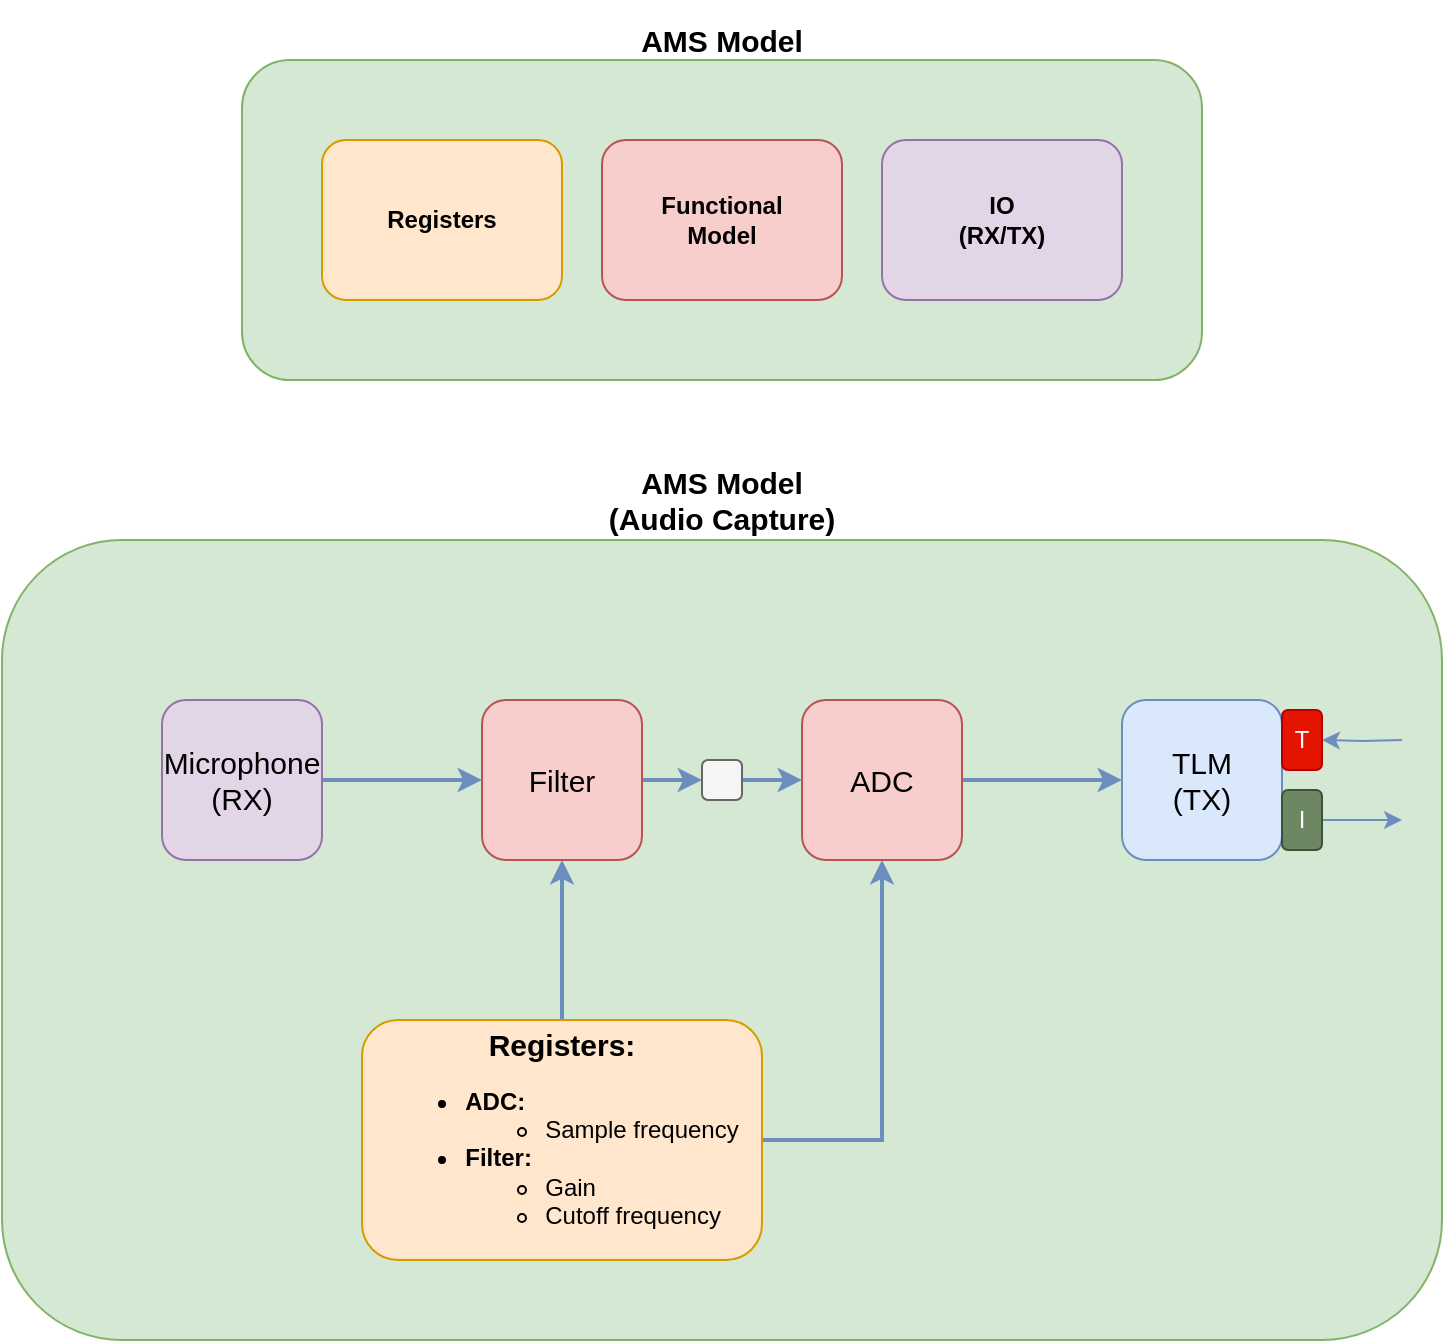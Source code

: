 <mxfile version="20.2.3" type="device" pages="2"><diagram id="rwGBciGuOBe-E5kVw3XS" name="Audio Capture"><mxGraphModel dx="1662" dy="800" grid="1" gridSize="10" guides="1" tooltips="1" connect="1" arrows="1" fold="1" page="0" pageScale="1" pageWidth="850" pageHeight="1100" math="0" shadow="0"><root><mxCell id="0"/><mxCell id="1" parent="0"/><mxCell id="aGjN7tOKRLzDIxElSiI3-13" value="" style="rounded=1;whiteSpace=wrap;html=1;fontSize=15;fillColor=#d5e8d4;strokeColor=#82b366;" parent="1" vertex="1"><mxGeometry x="80" y="320" width="720" height="400" as="geometry"/></mxCell><mxCell id="aGjN7tOKRLzDIxElSiI3-1" value="" style="rounded=1;whiteSpace=wrap;html=1;align=center;fillColor=#d5e8d4;strokeColor=#82b366;" parent="1" vertex="1"><mxGeometry x="200" y="80" width="480" height="160" as="geometry"/></mxCell><mxCell id="aGjN7tOKRLzDIxElSiI3-2" value="&lt;b&gt;Registers&lt;/b&gt;" style="rounded=1;whiteSpace=wrap;html=1;fillColor=#ffe6cc;strokeColor=#d79b00;" parent="1" vertex="1"><mxGeometry x="240" y="120" width="120" height="80" as="geometry"/></mxCell><mxCell id="aGjN7tOKRLzDIxElSiI3-3" value="&lt;b&gt;Functional&lt;br&gt;Model&lt;/b&gt;" style="rounded=1;whiteSpace=wrap;html=1;fillColor=#f8cecc;strokeColor=#b85450;" parent="1" vertex="1"><mxGeometry x="380" y="120" width="120" height="80" as="geometry"/></mxCell><mxCell id="aGjN7tOKRLzDIxElSiI3-4" value="&lt;b&gt;IO&lt;br&gt;(RX/TX)&lt;/b&gt;" style="rounded=1;whiteSpace=wrap;html=1;fillColor=#e1d5e7;strokeColor=#9673a6;" parent="1" vertex="1"><mxGeometry x="520" y="120" width="120" height="80" as="geometry"/></mxCell><mxCell id="aGjN7tOKRLzDIxElSiI3-5" value="&lt;font style=&quot;font-size: 15px;&quot;&gt;&lt;b&gt;AMS Model&lt;/b&gt;&lt;/font&gt;" style="text;html=1;strokeColor=none;fillColor=none;align=center;verticalAlign=middle;whiteSpace=wrap;rounded=0;" parent="1" vertex="1"><mxGeometry x="380" y="50" width="120" height="40" as="geometry"/></mxCell><mxCell id="aGjN7tOKRLzDIxElSiI3-8" style="edgeStyle=orthogonalEdgeStyle;rounded=0;orthogonalLoop=1;jettySize=auto;html=1;exitX=1;exitY=0.5;exitDx=0;exitDy=0;fontSize=15;fillColor=#dae8fc;strokeColor=#6c8ebf;entryX=0;entryY=0.5;entryDx=0;entryDy=0;strokeWidth=2;" parent="1" source="aGjN7tOKRLzDIxElSiI3-7" target="aGjN7tOKRLzDIxElSiI3-9" edge="1"><mxGeometry relative="1" as="geometry"><mxPoint x="310" y="440" as="targetPoint"/></mxGeometry></mxCell><mxCell id="aGjN7tOKRLzDIxElSiI3-7" value="Microphone&lt;br&gt;(RX)" style="rounded=1;whiteSpace=wrap;html=1;fontSize=15;fillColor=#e1d5e7;strokeColor=#9673a6;" parent="1" vertex="1"><mxGeometry x="160" y="400" width="80" height="80" as="geometry"/></mxCell><mxCell id="3SqogHZwaOJF0Y-g_1cL-15" style="edgeStyle=orthogonalEdgeStyle;rounded=0;orthogonalLoop=1;jettySize=auto;html=1;exitX=1;exitY=0.5;exitDx=0;exitDy=0;entryX=0;entryY=0.5;entryDx=0;entryDy=0;strokeWidth=2;fillColor=#dae8fc;strokeColor=#6c8ebf;" parent="1" source="aGjN7tOKRLzDIxElSiI3-9" target="3SqogHZwaOJF0Y-g_1cL-14" edge="1"><mxGeometry relative="1" as="geometry"/></mxCell><mxCell id="aGjN7tOKRLzDIxElSiI3-9" value="Filter" style="rounded=1;whiteSpace=wrap;html=1;fontSize=15;fillColor=#f8cecc;strokeColor=#b85450;" parent="1" vertex="1"><mxGeometry x="320" y="400" width="80" height="80" as="geometry"/></mxCell><mxCell id="aGjN7tOKRLzDIxElSiI3-16" style="edgeStyle=orthogonalEdgeStyle;rounded=0;orthogonalLoop=1;jettySize=auto;html=1;exitX=1;exitY=0.5;exitDx=0;exitDy=0;entryX=0;entryY=0.5;entryDx=0;entryDy=0;fontSize=15;fillColor=#dae8fc;strokeColor=#6c8ebf;strokeWidth=2;" parent="1" source="aGjN7tOKRLzDIxElSiI3-10" target="aGjN7tOKRLzDIxElSiI3-15" edge="1"><mxGeometry relative="1" as="geometry"/></mxCell><mxCell id="aGjN7tOKRLzDIxElSiI3-10" value="ADC" style="rounded=1;whiteSpace=wrap;html=1;fontSize=15;fillColor=#f8cecc;strokeColor=#b85450;" parent="1" vertex="1"><mxGeometry x="480" y="400" width="80" height="80" as="geometry"/></mxCell><mxCell id="aGjN7tOKRLzDIxElSiI3-17" style="edgeStyle=orthogonalEdgeStyle;rounded=0;orthogonalLoop=1;jettySize=auto;html=1;exitX=0.5;exitY=0;exitDx=0;exitDy=0;entryX=0.5;entryY=1;entryDx=0;entryDy=0;fontSize=15;fillColor=#dae8fc;strokeColor=#6c8ebf;strokeWidth=2;" parent="1" source="aGjN7tOKRLzDIxElSiI3-12" target="aGjN7tOKRLzDIxElSiI3-9" edge="1"><mxGeometry relative="1" as="geometry"/></mxCell><mxCell id="aGjN7tOKRLzDIxElSiI3-18" style="edgeStyle=orthogonalEdgeStyle;rounded=0;orthogonalLoop=1;jettySize=auto;html=1;exitX=1;exitY=0.5;exitDx=0;exitDy=0;entryX=0.5;entryY=1;entryDx=0;entryDy=0;fontSize=15;fillColor=#dae8fc;strokeColor=#6c8ebf;strokeWidth=2;" parent="1" source="aGjN7tOKRLzDIxElSiI3-12" target="aGjN7tOKRLzDIxElSiI3-10" edge="1"><mxGeometry relative="1" as="geometry"/></mxCell><mxCell id="aGjN7tOKRLzDIxElSiI3-12" value="&lt;font style=&quot;font-weight: bold; font-size: 15px;&quot;&gt;Registers:&lt;/font&gt;&lt;br&gt;&lt;div style=&quot;text-align: left;&quot;&gt;&lt;ul style=&quot;&quot;&gt;&lt;li style=&quot;font-weight: bold;&quot;&gt;&lt;b style=&quot;background-color: initial;&quot;&gt;ADC:&lt;/b&gt;&lt;/li&gt;&lt;ul style=&quot;&quot;&gt;&lt;li style=&quot;&quot;&gt;&lt;span style=&quot;background-color: initial;&quot;&gt;Sample frequency&lt;/span&gt;&lt;/li&gt;&lt;/ul&gt;&lt;li style=&quot;font-weight: bold;&quot;&gt;Filter:&lt;/li&gt;&lt;ul style=&quot;&quot;&gt;&lt;li style=&quot;&quot;&gt;Gain&lt;/li&gt;&lt;li style=&quot;&quot;&gt;Cutoff frequency&lt;/li&gt;&lt;/ul&gt;&lt;/ul&gt;&lt;/div&gt;" style="rounded=1;whiteSpace=wrap;html=1;fillColor=#ffe6cc;strokeColor=#d79b00;" parent="1" vertex="1"><mxGeometry x="260" y="560" width="200" height="120" as="geometry"/></mxCell><mxCell id="aGjN7tOKRLzDIxElSiI3-14" value="&lt;font style=&quot;font-size: 15px;&quot;&gt;&lt;b&gt;AMS Model (Audio Capture)&lt;/b&gt;&lt;/font&gt;" style="text;html=1;strokeColor=none;fillColor=none;align=center;verticalAlign=middle;whiteSpace=wrap;rounded=0;" parent="1" vertex="1"><mxGeometry x="380" y="280" width="120" height="40" as="geometry"/></mxCell><mxCell id="aGjN7tOKRLzDIxElSiI3-15" value="TLM&lt;br&gt;(TX)" style="rounded=1;whiteSpace=wrap;html=1;fontSize=15;fillColor=#dae8fc;strokeColor=#6c8ebf;" parent="1" vertex="1"><mxGeometry x="640" y="400" width="80" height="80" as="geometry"/></mxCell><mxCell id="7K2tEW5LHJIim7hjDuiE-6" style="edgeStyle=orthogonalEdgeStyle;rounded=0;orthogonalLoop=1;jettySize=auto;html=1;entryX=1;entryY=0.5;entryDx=0;entryDy=0;fillColor=#dae8fc;strokeColor=#6c8ebf;" parent="1" target="7K2tEW5LHJIim7hjDuiE-3" edge="1"><mxGeometry relative="1" as="geometry"><mxPoint x="780" y="420" as="sourcePoint"/></mxGeometry></mxCell><mxCell id="7K2tEW5LHJIim7hjDuiE-3" value="T" style="rounded=1;whiteSpace=wrap;html=1;fillColor=#e51400;strokeColor=#B20000;fontColor=#ffffff;" parent="1" vertex="1"><mxGeometry x="720" y="405" width="20" height="30" as="geometry"/></mxCell><mxCell id="7K2tEW5LHJIim7hjDuiE-5" style="edgeStyle=orthogonalEdgeStyle;rounded=0;orthogonalLoop=1;jettySize=auto;html=1;exitX=1;exitY=0.5;exitDx=0;exitDy=0;fillColor=#dae8fc;strokeColor=#6c8ebf;" parent="1" source="7K2tEW5LHJIim7hjDuiE-4" edge="1"><mxGeometry relative="1" as="geometry"><mxPoint x="780" y="460" as="targetPoint"/></mxGeometry></mxCell><mxCell id="7K2tEW5LHJIim7hjDuiE-4" value="I" style="rounded=1;whiteSpace=wrap;html=1;fillColor=#6d8764;strokeColor=#3A5431;fontColor=#ffffff;" parent="1" vertex="1"><mxGeometry x="720" y="445" width="20" height="30" as="geometry"/></mxCell><mxCell id="3SqogHZwaOJF0Y-g_1cL-16" style="edgeStyle=orthogonalEdgeStyle;rounded=0;orthogonalLoop=1;jettySize=auto;html=1;exitX=1;exitY=0.5;exitDx=0;exitDy=0;entryX=0;entryY=0.5;entryDx=0;entryDy=0;strokeWidth=2;fillColor=#dae8fc;strokeColor=#6c8ebf;" parent="1" source="3SqogHZwaOJF0Y-g_1cL-14" target="aGjN7tOKRLzDIxElSiI3-10" edge="1"><mxGeometry relative="1" as="geometry"/></mxCell><mxCell id="3SqogHZwaOJF0Y-g_1cL-14" value="" style="rounded=1;whiteSpace=wrap;html=1;fillColor=#f5f5f5;fontColor=#333333;strokeColor=#666666;" parent="1" vertex="1"><mxGeometry x="430" y="430" width="20" height="20" as="geometry"/></mxCell></root></mxGraphModel></diagram><diagram name="Channel" id="L3p-z5sPq3BGNscFLO3W"><mxGraphModel dx="3016" dy="667" grid="1" gridSize="10" guides="1" tooltips="1" connect="1" arrows="1" fold="1" page="0" pageScale="1" pageWidth="850" pageHeight="1100" math="0" shadow="0"><root><mxCell id="sPE3hzqQvVNgoq4WS1IT-0"/><mxCell id="sPE3hzqQvVNgoq4WS1IT-1" parent="sPE3hzqQvVNgoq4WS1IT-0"/><mxCell id="sPE3hzqQvVNgoq4WS1IT-2" value="" style="rounded=1;whiteSpace=wrap;html=1;fontSize=15;fillColor=#d5e8d4;strokeColor=#82b366;" parent="sPE3hzqQvVNgoq4WS1IT-1" vertex="1"><mxGeometry x="-440" y="840" width="1840" height="520" as="geometry"/></mxCell><mxCell id="sPE3hzqQvVNgoq4WS1IT-3" value="" style="rounded=1;whiteSpace=wrap;html=1;fontSize=15;fillColor=#bac8d3;strokeColor=#23445d;align=left;" parent="sPE3hzqQvVNgoq4WS1IT-1" vertex="1"><mxGeometry x="320" y="880" width="1040" height="280" as="geometry"/></mxCell><mxCell id="sPE3hzqQvVNgoq4WS1IT-4" value="" style="rounded=1;whiteSpace=wrap;html=1;fontSize=15;fillColor=#b1ddf0;strokeColor=#10739e;align=left;" parent="sPE3hzqQvVNgoq4WS1IT-1" vertex="1"><mxGeometry x="-400" y="880" width="680" height="280" as="geometry"/></mxCell><mxCell id="sPE3hzqQvVNgoq4WS1IT-6" value="" style="rounded=1;whiteSpace=wrap;html=1;align=center;fillColor=#d5e8d4;strokeColor=#82b366;" parent="sPE3hzqQvVNgoq4WS1IT-1" vertex="1"><mxGeometry x="200" y="560" width="480" height="160" as="geometry"/></mxCell><mxCell id="sPE3hzqQvVNgoq4WS1IT-7" value="&lt;b&gt;Registers&lt;/b&gt;" style="rounded=1;whiteSpace=wrap;html=1;fillColor=#ffe6cc;strokeColor=#d79b00;" parent="sPE3hzqQvVNgoq4WS1IT-1" vertex="1"><mxGeometry x="240" y="600" width="120" height="80" as="geometry"/></mxCell><mxCell id="sPE3hzqQvVNgoq4WS1IT-8" value="&lt;b&gt;Functional&lt;br&gt;Model&lt;/b&gt;" style="rounded=1;whiteSpace=wrap;html=1;fillColor=#f8cecc;strokeColor=#b85450;" parent="sPE3hzqQvVNgoq4WS1IT-1" vertex="1"><mxGeometry x="380" y="600" width="120" height="80" as="geometry"/></mxCell><mxCell id="sPE3hzqQvVNgoq4WS1IT-9" value="&lt;b&gt;IO&lt;br&gt;(RX/TX)&lt;/b&gt;" style="rounded=1;whiteSpace=wrap;html=1;fillColor=#e1d5e7;strokeColor=#9673a6;" parent="sPE3hzqQvVNgoq4WS1IT-1" vertex="1"><mxGeometry x="520" y="600" width="120" height="80" as="geometry"/></mxCell><mxCell id="sPE3hzqQvVNgoq4WS1IT-10" value="&lt;font style=&quot;font-size: 15px;&quot;&gt;&lt;b&gt;AMS Model&lt;/b&gt;&lt;/font&gt;" style="text;html=1;strokeColor=none;fillColor=none;align=center;verticalAlign=middle;whiteSpace=wrap;rounded=0;" parent="sPE3hzqQvVNgoq4WS1IT-1" vertex="1"><mxGeometry x="380" y="530" width="120" height="40" as="geometry"/></mxCell><mxCell id="sPE3hzqQvVNgoq4WS1IT-26" value="&lt;font style=&quot;font-size: 15px;&quot;&gt;&lt;b&gt;AMS Model (Channel)&lt;/b&gt;&lt;/font&gt;" style="text;html=1;strokeColor=none;fillColor=none;align=center;verticalAlign=middle;whiteSpace=wrap;rounded=0;" parent="sPE3hzqQvVNgoq4WS1IT-1" vertex="1"><mxGeometry x="380" y="800" width="120" height="40" as="geometry"/></mxCell><mxCell id="sPE3hzqQvVNgoq4WS1IT-27" style="edgeStyle=orthogonalEdgeStyle;rounded=0;orthogonalLoop=1;jettySize=auto;html=1;exitX=1;exitY=0.5;exitDx=0;exitDy=0;entryX=0;entryY=0.5;entryDx=0;entryDy=0;fontSize=15;strokeWidth=2;fillColor=#dae8fc;strokeColor=#6c8ebf;" parent="sPE3hzqQvVNgoq4WS1IT-1" source="sPE3hzqQvVNgoq4WS1IT-28" target="sPE3hzqQvVNgoq4WS1IT-39" edge="1"><mxGeometry relative="1" as="geometry"/></mxCell><mxCell id="sPE3hzqQvVNgoq4WS1IT-28" value="TLM&lt;br&gt;(RX)" style="rounded=1;whiteSpace=wrap;html=1;fontSize=15;fillColor=#dae8fc;strokeColor=#6c8ebf;" parent="sPE3hzqQvVNgoq4WS1IT-1" vertex="1"><mxGeometry x="-360" y="920" width="80" height="80" as="geometry"/></mxCell><mxCell id="sPE3hzqQvVNgoq4WS1IT-29" style="edgeStyle=orthogonalEdgeStyle;rounded=0;orthogonalLoop=1;jettySize=auto;html=1;entryX=0;entryY=0.5;entryDx=0;entryDy=0;strokeWidth=2;fillColor=#dae8fc;strokeColor=#6c8ebf;" parent="sPE3hzqQvVNgoq4WS1IT-1" target="sPE3hzqQvVNgoq4WS1IT-30" edge="1"><mxGeometry relative="1" as="geometry"><mxPoint x="-420" y="960" as="sourcePoint"/></mxGeometry></mxCell><mxCell id="sPE3hzqQvVNgoq4WS1IT-30" value="T" style="rounded=1;whiteSpace=wrap;html=1;fillColor=#e51400;strokeColor=#B20000;fontColor=#ffffff;" parent="sPE3hzqQvVNgoq4WS1IT-1" vertex="1"><mxGeometry x="-380" y="945" width="20" height="30" as="geometry"/></mxCell><mxCell id="sPE3hzqQvVNgoq4WS1IT-31" value="TLM&lt;br&gt;(TX)" style="rounded=1;whiteSpace=wrap;html=1;fontSize=15;fillColor=#dae8fc;strokeColor=#6c8ebf;" parent="sPE3hzqQvVNgoq4WS1IT-1" vertex="1"><mxGeometry x="1240" y="920" width="80" height="80" as="geometry"/></mxCell><mxCell id="sPE3hzqQvVNgoq4WS1IT-32" style="edgeStyle=orthogonalEdgeStyle;rounded=0;orthogonalLoop=1;jettySize=auto;html=1;exitX=1;exitY=0.5;exitDx=0;exitDy=0;strokeWidth=2;fillColor=#dae8fc;strokeColor=#6c8ebf;" parent="sPE3hzqQvVNgoq4WS1IT-1" source="sPE3hzqQvVNgoq4WS1IT-33" edge="1"><mxGeometry relative="1" as="geometry"><mxPoint x="1380" y="960.412" as="targetPoint"/></mxGeometry></mxCell><mxCell id="sPE3hzqQvVNgoq4WS1IT-33" value="I" style="rounded=1;whiteSpace=wrap;html=1;fillColor=#6d8764;strokeColor=#3A5431;fontColor=#ffffff;" parent="sPE3hzqQvVNgoq4WS1IT-1" vertex="1"><mxGeometry x="1320" y="945" width="20" height="30" as="geometry"/></mxCell><mxCell id="sPE3hzqQvVNgoq4WS1IT-36" style="edgeStyle=orthogonalEdgeStyle;rounded=0;orthogonalLoop=1;jettySize=auto;html=1;exitX=0.5;exitY=0;exitDx=0;exitDy=0;entryX=0.5;entryY=1;entryDx=0;entryDy=0;fontSize=15;strokeWidth=2;fillColor=#dae8fc;strokeColor=#6c8ebf;" parent="sPE3hzqQvVNgoq4WS1IT-1" source="sPE3hzqQvVNgoq4WS1IT-37" edge="1"><mxGeometry relative="1" as="geometry"><mxPoint x="40" y="1000" as="targetPoint"/></mxGeometry></mxCell><mxCell id="sPE3hzqQvVNgoq4WS1IT-37" value="Carrier" style="rounded=1;whiteSpace=wrap;html=1;fontSize=15;fillColor=#f8cecc;strokeColor=#b85450;" parent="sPE3hzqQvVNgoq4WS1IT-1" vertex="1"><mxGeometry y="1040" width="80" height="80" as="geometry"/></mxCell><mxCell id="sPE3hzqQvVNgoq4WS1IT-38" style="edgeStyle=orthogonalEdgeStyle;rounded=0;orthogonalLoop=1;jettySize=auto;html=1;exitX=1;exitY=0.5;exitDx=0;exitDy=0;fontSize=15;strokeWidth=2;fillColor=#dae8fc;strokeColor=#6c8ebf;" parent="sPE3hzqQvVNgoq4WS1IT-1" edge="1"><mxGeometry relative="1" as="geometry"><mxPoint y="960" as="targetPoint"/><mxPoint x="-80" y="960" as="sourcePoint"/></mxGeometry></mxCell><mxCell id="sPE3hzqQvVNgoq4WS1IT-39" value="Protocol Gen" style="rounded=1;whiteSpace=wrap;html=1;fontSize=15;fillColor=#f8cecc;strokeColor=#b85450;" parent="sPE3hzqQvVNgoq4WS1IT-1" vertex="1"><mxGeometry x="-200" y="920" width="120" height="80" as="geometry"/></mxCell><mxCell id="sPE3hzqQvVNgoq4WS1IT-40" value="&lt;font style=&quot;font-size: 15px;&quot;&gt;&lt;b&gt;Transmitter&lt;br&gt;(ASK Modulator)&lt;br&gt;&lt;/b&gt;&lt;/font&gt;" style="text;html=1;strokeColor=none;fillColor=none;align=center;verticalAlign=middle;whiteSpace=wrap;rounded=0;" parent="sPE3hzqQvVNgoq4WS1IT-1" vertex="1"><mxGeometry x="-120" y="880" width="140" height="40" as="geometry"/></mxCell><mxCell id="sPE3hzqQvVNgoq4WS1IT-41" style="edgeStyle=orthogonalEdgeStyle;rounded=0;orthogonalLoop=1;jettySize=auto;html=1;exitX=1;exitY=0.5;exitDx=0;exitDy=0;entryX=0;entryY=0.5;entryDx=0;entryDy=0;fontSize=15;strokeWidth=2;fillColor=#dae8fc;strokeColor=#6c8ebf;" parent="sPE3hzqQvVNgoq4WS1IT-1" source="sPE3hzqQvVNgoq4WS1IT-42" target="sPE3hzqQvVNgoq4WS1IT-51" edge="1"><mxGeometry relative="1" as="geometry"/></mxCell><mxCell id="sPE3hzqQvVNgoq4WS1IT-42" value="Mixer" style="ellipse;whiteSpace=wrap;html=1;aspect=fixed;fontSize=15;fillColor=#fad9d5;strokeColor=#ae4132;" parent="sPE3hzqQvVNgoq4WS1IT-1" vertex="1"><mxGeometry y="920" width="80" height="80" as="geometry"/></mxCell><mxCell id="sPE3hzqQvVNgoq4WS1IT-43" style="edgeStyle=orthogonalEdgeStyle;rounded=0;orthogonalLoop=1;jettySize=auto;html=1;exitX=1;exitY=0.5;exitDx=0;exitDy=0;entryX=0;entryY=0.5;entryDx=0;entryDy=0;fontSize=15;strokeWidth=2;fillColor=#dae8fc;strokeColor=#6c8ebf;" parent="sPE3hzqQvVNgoq4WS1IT-1" source="sPE3hzqQvVNgoq4WS1IT-44" target="sPE3hzqQvVNgoq4WS1IT-48" edge="1"><mxGeometry relative="1" as="geometry"/></mxCell><mxCell id="sPE3hzqQvVNgoq4WS1IT-44" value="Filter" style="rounded=1;whiteSpace=wrap;html=1;fontSize=15;fillColor=#f8cecc;strokeColor=#b85450;" parent="sPE3hzqQvVNgoq4WS1IT-1" vertex="1"><mxGeometry x="680" y="920" width="80" height="80" as="geometry"/></mxCell><mxCell id="sPE3hzqQvVNgoq4WS1IT-45" style="edgeStyle=orthogonalEdgeStyle;rounded=0;orthogonalLoop=1;jettySize=auto;html=1;exitX=1;exitY=0.5;exitDx=0;exitDy=0;fontSize=15;strokeWidth=2;fillColor=#dae8fc;strokeColor=#6c8ebf;" parent="sPE3hzqQvVNgoq4WS1IT-1" source="sPE3hzqQvVNgoq4WS1IT-46" edge="1"><mxGeometry relative="1" as="geometry"><mxPoint x="680" y="960" as="targetPoint"/></mxGeometry></mxCell><mxCell id="sPE3hzqQvVNgoq4WS1IT-46" value="Rectifier" style="rounded=1;whiteSpace=wrap;html=1;fontSize=15;fillColor=#f8cecc;strokeColor=#b85450;" parent="sPE3hzqQvVNgoq4WS1IT-1" vertex="1"><mxGeometry x="520" y="920" width="80" height="80" as="geometry"/></mxCell><mxCell id="sPE3hzqQvVNgoq4WS1IT-47" style="edgeStyle=orthogonalEdgeStyle;rounded=0;orthogonalLoop=1;jettySize=auto;html=1;exitX=1;exitY=0.5;exitDx=0;exitDy=0;entryX=0;entryY=0.5;entryDx=0;entryDy=0;fontSize=15;strokeWidth=2;fillColor=#dae8fc;strokeColor=#6c8ebf;" parent="sPE3hzqQvVNgoq4WS1IT-1" source="sPE3hzqQvVNgoq4WS1IT-48" target="sPE3hzqQvVNgoq4WS1IT-31" edge="1"><mxGeometry relative="1" as="geometry"/></mxCell><mxCell id="sPE3hzqQvVNgoq4WS1IT-48" value="Sampler&lt;br&gt;(Is 1 or 0?)" style="rounded=1;whiteSpace=wrap;html=1;fontSize=15;fillColor=#f8cecc;strokeColor=#b85450;" parent="sPE3hzqQvVNgoq4WS1IT-1" vertex="1"><mxGeometry x="840" y="920" width="120" height="80" as="geometry"/></mxCell><mxCell id="sPE3hzqQvVNgoq4WS1IT-49" value="&lt;font style=&quot;font-size: 15px;&quot;&gt;&lt;b&gt;Receiver&lt;br&gt;(ASK Demodulator)&lt;br&gt;&lt;/b&gt;&lt;/font&gt;" style="text;html=1;strokeColor=none;fillColor=none;align=center;verticalAlign=middle;whiteSpace=wrap;rounded=0;" parent="sPE3hzqQvVNgoq4WS1IT-1" vertex="1"><mxGeometry x="760" y="880" width="160" height="40" as="geometry"/></mxCell><mxCell id="sPE3hzqQvVNgoq4WS1IT-50" style="edgeStyle=orthogonalEdgeStyle;rounded=0;orthogonalLoop=1;jettySize=auto;html=1;exitX=1;exitY=0.5;exitDx=0;exitDy=0;fontSize=15;strokeWidth=2;fillColor=#dae8fc;strokeColor=#6c8ebf;" parent="sPE3hzqQvVNgoq4WS1IT-1" source="sPE3hzqQvVNgoq4WS1IT-51" target="sPE3hzqQvVNgoq4WS1IT-53" edge="1"><mxGeometry relative="1" as="geometry"/></mxCell><mxCell id="sPE3hzqQvVNgoq4WS1IT-51" value="IO&lt;br&gt;(TX)" style="rounded=1;whiteSpace=wrap;html=1;fontSize=15;fillColor=#e1d5e7;strokeColor=#9673a6;" parent="sPE3hzqQvVNgoq4WS1IT-1" vertex="1"><mxGeometry x="160" y="920" width="80" height="80" as="geometry"/></mxCell><mxCell id="sPE3hzqQvVNgoq4WS1IT-52" style="edgeStyle=orthogonalEdgeStyle;rounded=0;orthogonalLoop=1;jettySize=auto;html=1;exitX=1;exitY=0.5;exitDx=0;exitDy=0;entryX=0;entryY=0.5;entryDx=0;entryDy=0;fontSize=15;strokeWidth=2;fillColor=#dae8fc;strokeColor=#6c8ebf;" parent="sPE3hzqQvVNgoq4WS1IT-1" source="sPE3hzqQvVNgoq4WS1IT-53" target="sPE3hzqQvVNgoq4WS1IT-46" edge="1"><mxGeometry relative="1" as="geometry"/></mxCell><mxCell id="sPE3hzqQvVNgoq4WS1IT-53" value="IO&lt;br&gt;(RX)" style="rounded=1;whiteSpace=wrap;html=1;fontSize=15;fillColor=#e1d5e7;strokeColor=#9673a6;" parent="sPE3hzqQvVNgoq4WS1IT-1" vertex="1"><mxGeometry x="360" y="920" width="80" height="80" as="geometry"/></mxCell><mxCell id="sPE3hzqQvVNgoq4WS1IT-54" style="edgeStyle=orthogonalEdgeStyle;rounded=0;orthogonalLoop=1;jettySize=auto;html=1;exitX=0.5;exitY=0;exitDx=0;exitDy=0;entryX=0.5;entryY=1;entryDx=0;entryDy=0;fontSize=15;strokeWidth=2;fillColor=#dae8fc;strokeColor=#6c8ebf;" parent="sPE3hzqQvVNgoq4WS1IT-1" source="sPE3hzqQvVNgoq4WS1IT-57" target="sPE3hzqQvVNgoq4WS1IT-37" edge="1"><mxGeometry relative="1" as="geometry"/></mxCell><mxCell id="sPE3hzqQvVNgoq4WS1IT-57" value="&lt;font style=&quot;font-weight: bold; font-size: 15px;&quot;&gt;Registers:&lt;/font&gt;&lt;br&gt;&lt;div style=&quot;text-align: left;&quot;&gt;&lt;ul&gt;&lt;li style=&quot;font-weight: bold;&quot;&gt;&lt;b style=&quot;background-color: initial;&quot;&gt;Carrier:&lt;/b&gt;&lt;/li&gt;&lt;ul style=&quot;&quot;&gt;&lt;li style=&quot;&quot;&gt;Carrier frequency&lt;/li&gt;&lt;/ul&gt;&lt;/ul&gt;&lt;/div&gt;" style="rounded=1;whiteSpace=wrap;html=1;fillColor=#ffe6cc;strokeColor=#d79b00;" parent="sPE3hzqQvVNgoq4WS1IT-1" vertex="1"><mxGeometry x="-60" y="1190" width="200" height="120" as="geometry"/></mxCell><mxCell id="3oDBHXKJ7DAtSlXBh7p--1" style="edgeStyle=orthogonalEdgeStyle;rounded=0;orthogonalLoop=1;jettySize=auto;html=1;exitX=0.5;exitY=0;exitDx=0;exitDy=0;entryX=0.5;entryY=1;entryDx=0;entryDy=0;fontSize=15;strokeWidth=2;fillColor=#dae8fc;strokeColor=#6c8ebf;" parent="sPE3hzqQvVNgoq4WS1IT-1" source="3oDBHXKJ7DAtSlXBh7p--0" target="sPE3hzqQvVNgoq4WS1IT-44" edge="1"><mxGeometry relative="1" as="geometry"/></mxCell><mxCell id="3oDBHXKJ7DAtSlXBh7p--2" style="edgeStyle=orthogonalEdgeStyle;rounded=0;orthogonalLoop=1;jettySize=auto;html=1;exitX=1;exitY=0.5;exitDx=0;exitDy=0;entryX=0.5;entryY=1;entryDx=0;entryDy=0;fontSize=15;strokeWidth=2;fillColor=#dae8fc;strokeColor=#6c8ebf;" parent="sPE3hzqQvVNgoq4WS1IT-1" source="3oDBHXKJ7DAtSlXBh7p--0" target="sPE3hzqQvVNgoq4WS1IT-48" edge="1"><mxGeometry relative="1" as="geometry"/></mxCell><mxCell id="3oDBHXKJ7DAtSlXBh7p--0" value="&lt;font style=&quot;font-weight: bold; font-size: 15px;&quot;&gt;Registers:&lt;/font&gt;&lt;br&gt;&lt;div style=&quot;text-align: left;&quot;&gt;&lt;ul style=&quot;&quot;&gt;&lt;li style=&quot;font-weight: bold;&quot;&gt;Filter:&lt;/li&gt;&lt;ul style=&quot;&quot;&gt;&lt;li style=&quot;&quot;&gt;Gain&lt;/li&gt;&lt;li style=&quot;&quot;&gt;Cutoff frequency&lt;/li&gt;&lt;/ul&gt;&lt;li&gt;Sampler:&lt;/li&gt;&lt;ul&gt;&lt;li&gt;Threshold&lt;/li&gt;&lt;/ul&gt;&lt;/ul&gt;&lt;/div&gt;" style="rounded=1;whiteSpace=wrap;html=1;fillColor=#ffe6cc;strokeColor=#d79b00;" parent="sPE3hzqQvVNgoq4WS1IT-1" vertex="1"><mxGeometry x="620" y="1190" width="200" height="120" as="geometry"/></mxCell><mxCell id="9C6AyCkphmU6FvFjsXWU-0" value="Protocol Det" style="rounded=1;whiteSpace=wrap;html=1;fontSize=15;fillColor=#f8cecc;strokeColor=#b85450;" vertex="1" parent="sPE3hzqQvVNgoq4WS1IT-1"><mxGeometry x="1040" y="920" width="120" height="80" as="geometry"/></mxCell><mxCell id="9C6AyCkphmU6FvFjsXWU-1" value="&lt;h1 style=&quot;&quot;&gt;&lt;font style=&quot;font-size: 35px;&quot;&gt;Protocol&lt;/font&gt;&lt;/h1&gt;&lt;p style=&quot;font-size: 30px;&quot;&gt;&lt;/p&gt;&lt;ul style=&quot;font-size: 30px;&quot;&gt;&lt;li style=&quot;&quot;&gt;&lt;font style=&quot;font-size: 30px;&quot;&gt;IDLE: 1&lt;/font&gt;&lt;/li&gt;&lt;li style=&quot;font-size: 25px;&quot;&gt;&lt;font style=&quot;font-size: 25px;&quot;&gt;START: 0&lt;/font&gt;&lt;/li&gt;&lt;li style=&quot;font-size: 25px;&quot;&gt;&lt;font style=&quot;font-size: 25px;&quot;&gt;Data length: 32 bits&lt;/font&gt;&lt;/li&gt;&lt;/ul&gt;&lt;p&gt;&lt;/p&gt;" style="text;html=1;strokeColor=none;fillColor=none;spacing=5;spacingTop=-20;whiteSpace=wrap;overflow=hidden;rounded=0;" vertex="1" parent="sPE3hzqQvVNgoq4WS1IT-1"><mxGeometry x="-440" y="1400" width="320" height="200" as="geometry"/></mxCell></root></mxGraphModel></diagram></mxfile>